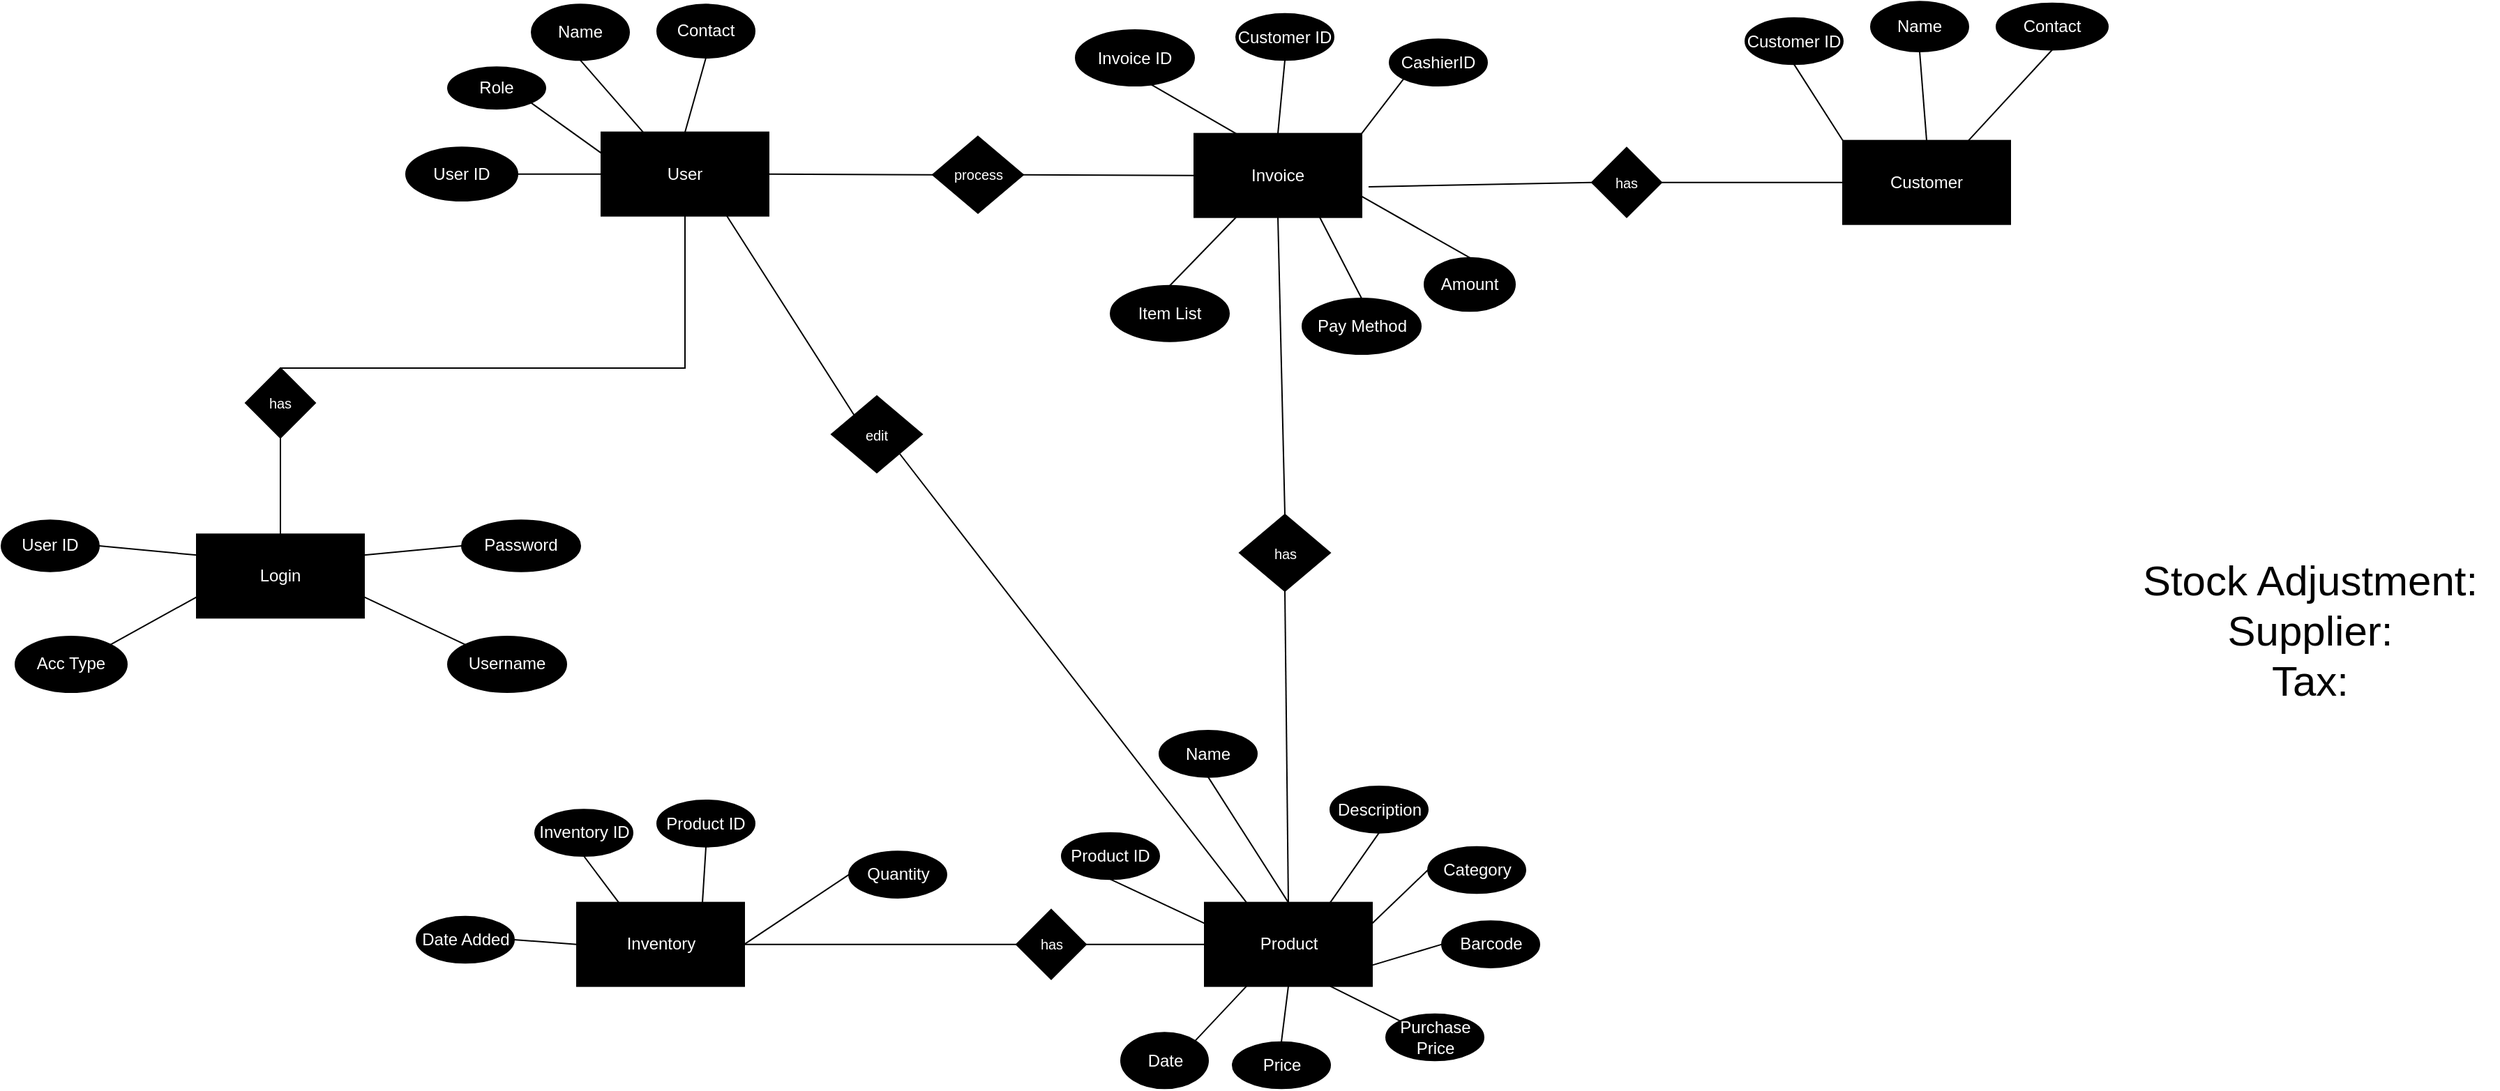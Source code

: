 <mxfile version="21.6.5" type="github">
  <diagram name="Page-1" id="E8DoeHewYqy99Y1Kgtmo">
    <mxGraphModel dx="2806" dy="1076" grid="1" gridSize="10" guides="1" tooltips="1" connect="1" arrows="1" fold="1" page="1" pageScale="1" pageWidth="850" pageHeight="1100" math="0" shadow="0">
      <root>
        <mxCell id="0" />
        <mxCell id="1" parent="0" />
        <mxCell id="wZXQosOmkPpw0TDAp2An-1" value="&lt;font color=&quot;#ffffff&quot;&gt;User&lt;/font&gt;" style="rounded=0;whiteSpace=wrap;html=1;fillColor=#000000;" vertex="1" parent="1">
          <mxGeometry x="260" y="320.84" width="120" height="60" as="geometry" />
        </mxCell>
        <mxCell id="wZXQosOmkPpw0TDAp2An-3" value="&lt;font color=&quot;#ffffff&quot;&gt;Customer&lt;/font&gt;" style="rounded=0;whiteSpace=wrap;html=1;fillColor=#000000;" vertex="1" parent="1">
          <mxGeometry x="1150" y="326.84" width="120" height="60" as="geometry" />
        </mxCell>
        <mxCell id="wZXQosOmkPpw0TDAp2An-4" value="&lt;font color=&quot;#ffffff&quot;&gt;Inventory&lt;/font&gt;" style="rounded=0;whiteSpace=wrap;html=1;fillColor=#000000;" vertex="1" parent="1">
          <mxGeometry x="242.5" y="873.33" width="120" height="60" as="geometry" />
        </mxCell>
        <mxCell id="wZXQosOmkPpw0TDAp2An-6" value="&lt;font color=&quot;#ffffff&quot;&gt;Invoice&lt;/font&gt;" style="rounded=0;whiteSpace=wrap;html=1;fillColor=#000000;" vertex="1" parent="1">
          <mxGeometry x="685" y="321.84" width="120" height="60" as="geometry" />
        </mxCell>
        <mxCell id="wZXQosOmkPpw0TDAp2An-7" value="&lt;font style=&quot;font-size: 10px;&quot; color=&quot;#ffffff&quot;&gt;process&lt;/font&gt;" style="rhombus;whiteSpace=wrap;html=1;fillColor=#000000;" vertex="1" parent="1">
          <mxGeometry x="497.5" y="323.84" width="65" height="55" as="geometry" />
        </mxCell>
        <mxCell id="wZXQosOmkPpw0TDAp2An-8" value="&lt;font style=&quot;font-size: 10px;&quot; color=&quot;#ffffff&quot;&gt;has&lt;/font&gt;" style="rhombus;whiteSpace=wrap;html=1;fillColor=#000000;" vertex="1" parent="1">
          <mxGeometry x="970" y="331.84" width="50" height="50" as="geometry" />
        </mxCell>
        <mxCell id="wZXQosOmkPpw0TDAp2An-9" value="User ID" style="ellipse;whiteSpace=wrap;html=1;fontColor=#FFFFFF;fillColor=#000000;" vertex="1" parent="1">
          <mxGeometry x="120" y="331.67" width="80" height="38.33" as="geometry" />
        </mxCell>
        <mxCell id="wZXQosOmkPpw0TDAp2An-10" value="Username" style="ellipse;whiteSpace=wrap;html=1;fontColor=#FFFFFF;fillColor=#000000;" vertex="1" parent="1">
          <mxGeometry x="150" y="682.49" width="85" height="40" as="geometry" />
        </mxCell>
        <mxCell id="wZXQosOmkPpw0TDAp2An-11" value="Password" style="ellipse;whiteSpace=wrap;html=1;fontColor=#FFFFFF;fillColor=#000000;" vertex="1" parent="1">
          <mxGeometry x="160" y="599.16" width="85" height="36.67" as="geometry" />
        </mxCell>
        <mxCell id="wZXQosOmkPpw0TDAp2An-12" value="&lt;font color=&quot;#ffffff&quot;&gt;Login&lt;/font&gt;" style="rounded=0;whiteSpace=wrap;html=1;fillColor=#000000;" vertex="1" parent="1">
          <mxGeometry x="-30" y="609.16" width="120" height="60" as="geometry" />
        </mxCell>
        <mxCell id="wZXQosOmkPpw0TDAp2An-13" value="User ID" style="ellipse;whiteSpace=wrap;html=1;fontColor=#FFFFFF;fillColor=#000000;" vertex="1" parent="1">
          <mxGeometry x="-170" y="599.16" width="70" height="36.66" as="geometry" />
        </mxCell>
        <mxCell id="wZXQosOmkPpw0TDAp2An-14" value="Acc Type" style="ellipse;whiteSpace=wrap;html=1;fontColor=#FFFFFF;fillColor=#000000;" vertex="1" parent="1">
          <mxGeometry x="-160" y="682.49" width="80" height="40" as="geometry" />
        </mxCell>
        <mxCell id="wZXQosOmkPpw0TDAp2An-15" value="Name" style="ellipse;whiteSpace=wrap;html=1;fontColor=#FFFFFF;fillColor=#000000;" vertex="1" parent="1">
          <mxGeometry x="210" y="229.17" width="70" height="40.01" as="geometry" />
        </mxCell>
        <mxCell id="wZXQosOmkPpw0TDAp2An-16" value="Contact" style="ellipse;whiteSpace=wrap;html=1;fontColor=#FFFFFF;fillColor=#000000;" vertex="1" parent="1">
          <mxGeometry x="300" y="229.17" width="70" height="38.34" as="geometry" />
        </mxCell>
        <mxCell id="wZXQosOmkPpw0TDAp2An-17" value="Role" style="ellipse;whiteSpace=wrap;html=1;fontColor=#FFFFFF;fillColor=#000000;" vertex="1" parent="1">
          <mxGeometry x="150" y="274.18" width="70" height="30" as="geometry" />
        </mxCell>
        <mxCell id="wZXQosOmkPpw0TDAp2An-18" value="Invoice ID" style="ellipse;whiteSpace=wrap;html=1;fontColor=#FFFFFF;fillColor=#000000;" vertex="1" parent="1">
          <mxGeometry x="600" y="247.51" width="85" height="40" as="geometry" />
        </mxCell>
        <mxCell id="wZXQosOmkPpw0TDAp2An-19" value="Customer ID" style="ellipse;whiteSpace=wrap;html=1;fontColor=#FFFFFF;fillColor=#000000;" vertex="1" parent="1">
          <mxGeometry x="715" y="235.85" width="70" height="33.33" as="geometry" />
        </mxCell>
        <mxCell id="wZXQosOmkPpw0TDAp2An-20" value="Item List" style="ellipse;whiteSpace=wrap;html=1;fontColor=#FFFFFF;fillColor=#000000;" vertex="1" parent="1">
          <mxGeometry x="625" y="430.84" width="85" height="40" as="geometry" />
        </mxCell>
        <mxCell id="wZXQosOmkPpw0TDAp2An-21" value="Date " style="ellipse;whiteSpace=wrap;html=1;fontColor=#FFFFFF;fillColor=#000000;" vertex="1" parent="1">
          <mxGeometry x="632.5" y="966.66" width="62.5" height="40" as="geometry" />
        </mxCell>
        <mxCell id="wZXQosOmkPpw0TDAp2An-22" value="Amount" style="ellipse;whiteSpace=wrap;html=1;fontColor=#FFFFFF;fillColor=#000000;" vertex="1" parent="1">
          <mxGeometry x="850" y="410.84" width="65" height="38.33" as="geometry" />
        </mxCell>
        <mxCell id="wZXQosOmkPpw0TDAp2An-23" value="Name" style="ellipse;whiteSpace=wrap;html=1;fontColor=#FFFFFF;fillColor=#000000;" vertex="1" parent="1">
          <mxGeometry x="1170" y="227.17" width="70" height="35.84" as="geometry" />
        </mxCell>
        <mxCell id="wZXQosOmkPpw0TDAp2An-24" value="Contact" style="ellipse;whiteSpace=wrap;html=1;fontColor=#FFFFFF;fillColor=#000000;" vertex="1" parent="1">
          <mxGeometry x="1260" y="228.42" width="80" height="33.33" as="geometry" />
        </mxCell>
        <mxCell id="wZXQosOmkPpw0TDAp2An-25" value="&lt;font color=&quot;#ffffff&quot;&gt;Product&lt;/font&gt;" style="rounded=0;whiteSpace=wrap;html=1;fillColor=#000000;" vertex="1" parent="1">
          <mxGeometry x="692.5" y="873.33" width="120" height="60" as="geometry" />
        </mxCell>
        <mxCell id="wZXQosOmkPpw0TDAp2An-26" value="Customer ID" style="ellipse;whiteSpace=wrap;html=1;fontColor=#FFFFFF;fillColor=#000000;" vertex="1" parent="1">
          <mxGeometry x="1080" y="238.85" width="70" height="33.33" as="geometry" />
        </mxCell>
        <mxCell id="wZXQosOmkPpw0TDAp2An-27" value="Product ID" style="ellipse;whiteSpace=wrap;html=1;fontColor=#FFFFFF;fillColor=#000000;" vertex="1" parent="1">
          <mxGeometry x="590" y="823.33" width="70" height="33.33" as="geometry" />
        </mxCell>
        <mxCell id="wZXQosOmkPpw0TDAp2An-29" value="Barcode" style="ellipse;whiteSpace=wrap;html=1;fontColor=#FFFFFF;fillColor=#000000;" vertex="1" parent="1">
          <mxGeometry x="862.5" y="886.66" width="70" height="33.33" as="geometry" />
        </mxCell>
        <mxCell id="wZXQosOmkPpw0TDAp2An-31" value="Price" style="ellipse;whiteSpace=wrap;html=1;fontColor=#FFFFFF;fillColor=#000000;" vertex="1" parent="1">
          <mxGeometry x="712.5" y="973.33" width="70" height="33.33" as="geometry" />
        </mxCell>
        <mxCell id="wZXQosOmkPpw0TDAp2An-32" value="Category" style="ellipse;whiteSpace=wrap;html=1;fontColor=#FFFFFF;fillColor=#000000;" vertex="1" parent="1">
          <mxGeometry x="852.5" y="833.33" width="70" height="33.33" as="geometry" />
        </mxCell>
        <mxCell id="wZXQosOmkPpw0TDAp2An-33" value="Description" style="ellipse;whiteSpace=wrap;html=1;fontColor=#FFFFFF;fillColor=#000000;" vertex="1" parent="1">
          <mxGeometry x="782.5" y="790" width="70" height="33.33" as="geometry" />
        </mxCell>
        <mxCell id="wZXQosOmkPpw0TDAp2An-34" value="Name" style="ellipse;whiteSpace=wrap;html=1;fontColor=#FFFFFF;fillColor=#000000;" vertex="1" parent="1">
          <mxGeometry x="660" y="750" width="70" height="33.33" as="geometry" />
        </mxCell>
        <mxCell id="wZXQosOmkPpw0TDAp2An-35" value="Inventory ID" style="ellipse;whiteSpace=wrap;html=1;fontColor=#FFFFFF;fillColor=#000000;" vertex="1" parent="1">
          <mxGeometry x="212.5" y="806.67" width="70" height="33.33" as="geometry" />
        </mxCell>
        <mxCell id="wZXQosOmkPpw0TDAp2An-36" value="Quantity" style="ellipse;whiteSpace=wrap;html=1;fontColor=#FFFFFF;fillColor=#000000;" vertex="1" parent="1">
          <mxGeometry x="437.5" y="836.66" width="70" height="33.33" as="geometry" />
        </mxCell>
        <mxCell id="wZXQosOmkPpw0TDAp2An-37" value="Product ID" style="ellipse;whiteSpace=wrap;html=1;fontColor=#FFFFFF;fillColor=#000000;" vertex="1" parent="1">
          <mxGeometry x="300" y="800" width="70" height="33.33" as="geometry" />
        </mxCell>
        <mxCell id="wZXQosOmkPpw0TDAp2An-42" value="Date Added" style="ellipse;whiteSpace=wrap;html=1;fontColor=#FFFFFF;fillColor=#000000;" vertex="1" parent="1">
          <mxGeometry x="127.5" y="883.33" width="70" height="33.33" as="geometry" />
        </mxCell>
        <mxCell id="wZXQosOmkPpw0TDAp2An-44" value="Pay Method" style="ellipse;whiteSpace=wrap;html=1;fontColor=#FFFFFF;fillColor=#000000;" vertex="1" parent="1">
          <mxGeometry x="762.5" y="440" width="85" height="40" as="geometry" />
        </mxCell>
        <mxCell id="wZXQosOmkPpw0TDAp2An-45" value="CashierID" style="ellipse;whiteSpace=wrap;html=1;fontColor=#FFFFFF;fillColor=#000000;" vertex="1" parent="1">
          <mxGeometry x="825" y="254.18" width="70" height="33.33" as="geometry" />
        </mxCell>
        <mxCell id="wZXQosOmkPpw0TDAp2An-46" value="Purchase Price" style="ellipse;whiteSpace=wrap;html=1;fontColor=#FFFFFF;fillColor=#000000;" vertex="1" parent="1">
          <mxGeometry x="822.5" y="953.33" width="70" height="33.33" as="geometry" />
        </mxCell>
        <mxCell id="wZXQosOmkPpw0TDAp2An-50" value="" style="endArrow=none;html=1;rounded=0;exitX=1;exitY=0.5;exitDx=0;exitDy=0;entryX=0;entryY=0.5;entryDx=0;entryDy=0;" edge="1" parent="1" source="wZXQosOmkPpw0TDAp2An-42" target="wZXQosOmkPpw0TDAp2An-4">
          <mxGeometry width="50" height="50" relative="1" as="geometry">
            <mxPoint x="292.5" y="1020" as="sourcePoint" />
            <mxPoint x="342.5" y="970" as="targetPoint" />
          </mxGeometry>
        </mxCell>
        <mxCell id="wZXQosOmkPpw0TDAp2An-51" value="" style="endArrow=none;html=1;rounded=0;exitX=1;exitY=0.5;exitDx=0;exitDy=0;entryX=0;entryY=0.5;entryDx=0;entryDy=0;" edge="1" parent="1" source="wZXQosOmkPpw0TDAp2An-4" target="wZXQosOmkPpw0TDAp2An-36">
          <mxGeometry width="50" height="50" relative="1" as="geometry">
            <mxPoint x="482.5" y="1020" as="sourcePoint" />
            <mxPoint x="532.5" y="970" as="targetPoint" />
          </mxGeometry>
        </mxCell>
        <mxCell id="wZXQosOmkPpw0TDAp2An-53" value="" style="endArrow=none;html=1;rounded=0;exitX=0.5;exitY=1;exitDx=0;exitDy=0;entryX=0.75;entryY=0;entryDx=0;entryDy=0;" edge="1" parent="1" source="wZXQosOmkPpw0TDAp2An-37" target="wZXQosOmkPpw0TDAp2An-4">
          <mxGeometry width="50" height="50" relative="1" as="geometry">
            <mxPoint x="442.5" y="1040" as="sourcePoint" />
            <mxPoint x="492.5" y="990" as="targetPoint" />
          </mxGeometry>
        </mxCell>
        <mxCell id="wZXQosOmkPpw0TDAp2An-54" value="" style="endArrow=none;html=1;rounded=0;entryX=0.25;entryY=0;entryDx=0;entryDy=0;exitX=0.5;exitY=1;exitDx=0;exitDy=0;" edge="1" parent="1" source="wZXQosOmkPpw0TDAp2An-35" target="wZXQosOmkPpw0TDAp2An-4">
          <mxGeometry width="50" height="50" relative="1" as="geometry">
            <mxPoint x="142.5" y="870" as="sourcePoint" />
            <mxPoint x="192.5" y="820" as="targetPoint" />
          </mxGeometry>
        </mxCell>
        <mxCell id="wZXQosOmkPpw0TDAp2An-55" value="" style="endArrow=none;html=1;rounded=0;entryX=0.5;entryY=1;entryDx=0;entryDy=0;exitX=0;exitY=0.25;exitDx=0;exitDy=0;" edge="1" parent="1" source="wZXQosOmkPpw0TDAp2An-25" target="wZXQosOmkPpw0TDAp2An-27">
          <mxGeometry width="50" height="50" relative="1" as="geometry">
            <mxPoint x="562.5" y="973.33" as="sourcePoint" />
            <mxPoint x="612.5" y="923.33" as="targetPoint" />
          </mxGeometry>
        </mxCell>
        <mxCell id="wZXQosOmkPpw0TDAp2An-56" value="" style="endArrow=none;html=1;rounded=0;exitX=0.5;exitY=1;exitDx=0;exitDy=0;entryX=0.5;entryY=0;entryDx=0;entryDy=0;" edge="1" parent="1" source="wZXQosOmkPpw0TDAp2An-34" target="wZXQosOmkPpw0TDAp2An-25">
          <mxGeometry width="50" height="50" relative="1" as="geometry">
            <mxPoint x="972.5" y="893.33" as="sourcePoint" />
            <mxPoint x="1022.5" y="843.33" as="targetPoint" />
          </mxGeometry>
        </mxCell>
        <mxCell id="wZXQosOmkPpw0TDAp2An-57" value="" style="endArrow=none;html=1;rounded=0;exitX=0.75;exitY=0;exitDx=0;exitDy=0;entryX=0.5;entryY=1;entryDx=0;entryDy=0;" edge="1" parent="1" source="wZXQosOmkPpw0TDAp2An-25" target="wZXQosOmkPpw0TDAp2An-33">
          <mxGeometry width="50" height="50" relative="1" as="geometry">
            <mxPoint x="1062.5" y="873.33" as="sourcePoint" />
            <mxPoint x="1112.5" y="823.33" as="targetPoint" />
          </mxGeometry>
        </mxCell>
        <mxCell id="wZXQosOmkPpw0TDAp2An-58" value="" style="endArrow=none;html=1;rounded=0;exitX=1;exitY=0.25;exitDx=0;exitDy=0;entryX=0;entryY=0.5;entryDx=0;entryDy=0;" edge="1" parent="1" source="wZXQosOmkPpw0TDAp2An-25" target="wZXQosOmkPpw0TDAp2An-32">
          <mxGeometry width="50" height="50" relative="1" as="geometry">
            <mxPoint x="852.5" y="963.33" as="sourcePoint" />
            <mxPoint x="902.5" y="913.33" as="targetPoint" />
          </mxGeometry>
        </mxCell>
        <mxCell id="wZXQosOmkPpw0TDAp2An-59" value="" style="endArrow=none;html=1;rounded=0;exitX=1;exitY=0.75;exitDx=0;exitDy=0;entryX=0;entryY=0.5;entryDx=0;entryDy=0;" edge="1" parent="1" source="wZXQosOmkPpw0TDAp2An-25" target="wZXQosOmkPpw0TDAp2An-29">
          <mxGeometry width="50" height="50" relative="1" as="geometry">
            <mxPoint x="972.5" y="933.33" as="sourcePoint" />
            <mxPoint x="852.5" y="923.33" as="targetPoint" />
          </mxGeometry>
        </mxCell>
        <mxCell id="wZXQosOmkPpw0TDAp2An-60" value="" style="endArrow=none;html=1;rounded=0;exitX=0.75;exitY=1;exitDx=0;exitDy=0;entryX=0;entryY=0;entryDx=0;entryDy=0;" edge="1" parent="1" source="wZXQosOmkPpw0TDAp2An-25" target="wZXQosOmkPpw0TDAp2An-46">
          <mxGeometry width="50" height="50" relative="1" as="geometry">
            <mxPoint x="1032.5" y="1023.33" as="sourcePoint" />
            <mxPoint x="1082.5" y="973.33" as="targetPoint" />
          </mxGeometry>
        </mxCell>
        <mxCell id="wZXQosOmkPpw0TDAp2An-61" value="" style="endArrow=none;html=1;rounded=0;entryX=0.5;entryY=1;entryDx=0;entryDy=0;exitX=0.5;exitY=0;exitDx=0;exitDy=0;" edge="1" parent="1" source="wZXQosOmkPpw0TDAp2An-31" target="wZXQosOmkPpw0TDAp2An-25">
          <mxGeometry width="50" height="50" relative="1" as="geometry">
            <mxPoint x="482.5" y="1063.33" as="sourcePoint" />
            <mxPoint x="532.5" y="1013.33" as="targetPoint" />
          </mxGeometry>
        </mxCell>
        <mxCell id="wZXQosOmkPpw0TDAp2An-62" value="" style="endArrow=none;html=1;rounded=0;entryX=0.25;entryY=1;entryDx=0;entryDy=0;exitX=1;exitY=0;exitDx=0;exitDy=0;" edge="1" parent="1" source="wZXQosOmkPpw0TDAp2An-21" target="wZXQosOmkPpw0TDAp2An-25">
          <mxGeometry width="50" height="50" relative="1" as="geometry">
            <mxPoint x="612.5" y="973.33" as="sourcePoint" />
            <mxPoint x="662.5" y="923.33" as="targetPoint" />
          </mxGeometry>
        </mxCell>
        <mxCell id="wZXQosOmkPpw0TDAp2An-63" style="edgeStyle=orthogonalEdgeStyle;rounded=0;orthogonalLoop=1;jettySize=auto;html=1;exitX=0.5;exitY=1;exitDx=0;exitDy=0;" edge="1" parent="1" source="wZXQosOmkPpw0TDAp2An-15" target="wZXQosOmkPpw0TDAp2An-15">
          <mxGeometry relative="1" as="geometry" />
        </mxCell>
        <mxCell id="wZXQosOmkPpw0TDAp2An-64" value="" style="endArrow=none;html=1;rounded=0;exitX=1;exitY=0.5;exitDx=0;exitDy=0;entryX=0;entryY=0.5;entryDx=0;entryDy=0;" edge="1" parent="1" source="wZXQosOmkPpw0TDAp2An-9" target="wZXQosOmkPpw0TDAp2An-1">
          <mxGeometry width="50" height="50" relative="1" as="geometry">
            <mxPoint x="200" y="449.17" as="sourcePoint" />
            <mxPoint x="250" y="399.17" as="targetPoint" />
          </mxGeometry>
        </mxCell>
        <mxCell id="wZXQosOmkPpw0TDAp2An-65" value="" style="endArrow=none;html=1;rounded=0;exitX=1;exitY=1;exitDx=0;exitDy=0;entryX=0;entryY=0.25;entryDx=0;entryDy=0;" edge="1" parent="1" source="wZXQosOmkPpw0TDAp2An-17" target="wZXQosOmkPpw0TDAp2An-1">
          <mxGeometry width="50" height="50" relative="1" as="geometry">
            <mxPoint x="490" y="249.17" as="sourcePoint" />
            <mxPoint x="540" y="199.17" as="targetPoint" />
          </mxGeometry>
        </mxCell>
        <mxCell id="wZXQosOmkPpw0TDAp2An-66" value="" style="endArrow=none;html=1;rounded=0;exitX=0.5;exitY=1;exitDx=0;exitDy=0;entryX=0.25;entryY=0;entryDx=0;entryDy=0;" edge="1" parent="1" source="wZXQosOmkPpw0TDAp2An-15" target="wZXQosOmkPpw0TDAp2An-1">
          <mxGeometry width="50" height="50" relative="1" as="geometry">
            <mxPoint x="500" y="249.17" as="sourcePoint" />
            <mxPoint x="550" y="199.17" as="targetPoint" />
          </mxGeometry>
        </mxCell>
        <mxCell id="wZXQosOmkPpw0TDAp2An-67" value="" style="endArrow=none;html=1;rounded=0;exitX=0.5;exitY=0;exitDx=0;exitDy=0;entryX=0.5;entryY=1;entryDx=0;entryDy=0;" edge="1" parent="1" source="wZXQosOmkPpw0TDAp2An-1" target="wZXQosOmkPpw0TDAp2An-16">
          <mxGeometry width="50" height="50" relative="1" as="geometry">
            <mxPoint x="410" y="229.17" as="sourcePoint" />
            <mxPoint x="460" y="179.17" as="targetPoint" />
          </mxGeometry>
        </mxCell>
        <mxCell id="wZXQosOmkPpw0TDAp2An-68" value="" style="endArrow=none;html=1;rounded=0;exitX=0.615;exitY=0.951;exitDx=0;exitDy=0;exitPerimeter=0;entryX=0.25;entryY=0;entryDx=0;entryDy=0;" edge="1" parent="1" source="wZXQosOmkPpw0TDAp2An-18" target="wZXQosOmkPpw0TDAp2An-6">
          <mxGeometry width="50" height="50" relative="1" as="geometry">
            <mxPoint x="705" y="540.84" as="sourcePoint" />
            <mxPoint x="755" y="490.84" as="targetPoint" />
          </mxGeometry>
        </mxCell>
        <mxCell id="wZXQosOmkPpw0TDAp2An-69" value="" style="endArrow=none;html=1;rounded=0;exitX=0.5;exitY=0;exitDx=0;exitDy=0;entryX=0.25;entryY=1;entryDx=0;entryDy=0;" edge="1" parent="1" source="wZXQosOmkPpw0TDAp2An-20" target="wZXQosOmkPpw0TDAp2An-6">
          <mxGeometry width="50" height="50" relative="1" as="geometry">
            <mxPoint x="715" y="580.84" as="sourcePoint" />
            <mxPoint x="765" y="530.84" as="targetPoint" />
          </mxGeometry>
        </mxCell>
        <mxCell id="wZXQosOmkPpw0TDAp2An-70" value="" style="endArrow=none;html=1;rounded=0;exitX=0.75;exitY=1;exitDx=0;exitDy=0;entryX=0.5;entryY=0;entryDx=0;entryDy=0;" edge="1" parent="1" source="wZXQosOmkPpw0TDAp2An-6" target="wZXQosOmkPpw0TDAp2An-44">
          <mxGeometry width="50" height="50" relative="1" as="geometry">
            <mxPoint x="755" y="550.84" as="sourcePoint" />
            <mxPoint x="805" y="500.84" as="targetPoint" />
          </mxGeometry>
        </mxCell>
        <mxCell id="wZXQosOmkPpw0TDAp2An-71" value="" style="endArrow=none;html=1;rounded=0;exitX=0.5;exitY=0;exitDx=0;exitDy=0;entryX=0.5;entryY=1;entryDx=0;entryDy=0;" edge="1" parent="1" source="wZXQosOmkPpw0TDAp2An-6" target="wZXQosOmkPpw0TDAp2An-19">
          <mxGeometry width="50" height="50" relative="1" as="geometry">
            <mxPoint x="1055" y="590.84" as="sourcePoint" />
            <mxPoint x="1105" y="540.84" as="targetPoint" />
          </mxGeometry>
        </mxCell>
        <mxCell id="wZXQosOmkPpw0TDAp2An-72" value="" style="endArrow=none;html=1;rounded=0;exitX=1;exitY=0;exitDx=0;exitDy=0;entryX=0;entryY=1;entryDx=0;entryDy=0;" edge="1" parent="1" source="wZXQosOmkPpw0TDAp2An-6" target="wZXQosOmkPpw0TDAp2An-45">
          <mxGeometry width="50" height="50" relative="1" as="geometry">
            <mxPoint x="1015" y="610.84" as="sourcePoint" />
            <mxPoint x="1065" y="560.84" as="targetPoint" />
          </mxGeometry>
        </mxCell>
        <mxCell id="wZXQosOmkPpw0TDAp2An-73" value="" style="endArrow=none;html=1;rounded=0;exitX=1;exitY=0.75;exitDx=0;exitDy=0;entryX=0.5;entryY=0;entryDx=0;entryDy=0;" edge="1" parent="1" source="wZXQosOmkPpw0TDAp2An-6" target="wZXQosOmkPpw0TDAp2An-22">
          <mxGeometry width="50" height="50" relative="1" as="geometry">
            <mxPoint x="855" y="620.84" as="sourcePoint" />
            <mxPoint x="905" y="570.84" as="targetPoint" />
          </mxGeometry>
        </mxCell>
        <mxCell id="wZXQosOmkPpw0TDAp2An-74" value="" style="endArrow=none;html=1;rounded=0;exitX=0.5;exitY=1;exitDx=0;exitDy=0;entryX=0;entryY=0;entryDx=0;entryDy=0;" edge="1" parent="1" source="wZXQosOmkPpw0TDAp2An-26" target="wZXQosOmkPpw0TDAp2An-3">
          <mxGeometry width="50" height="50" relative="1" as="geometry">
            <mxPoint x="1260" y="537.17" as="sourcePoint" />
            <mxPoint x="1310" y="487.17" as="targetPoint" />
          </mxGeometry>
        </mxCell>
        <mxCell id="wZXQosOmkPpw0TDAp2An-75" value="" style="endArrow=none;html=1;rounded=0;exitX=0.5;exitY=1;exitDx=0;exitDy=0;entryX=0.5;entryY=0;entryDx=0;entryDy=0;" edge="1" parent="1" source="wZXQosOmkPpw0TDAp2An-23" target="wZXQosOmkPpw0TDAp2An-3">
          <mxGeometry width="50" height="50" relative="1" as="geometry">
            <mxPoint x="1180" y="557.17" as="sourcePoint" />
            <mxPoint x="1230" y="507.17" as="targetPoint" />
          </mxGeometry>
        </mxCell>
        <mxCell id="wZXQosOmkPpw0TDAp2An-76" value="" style="endArrow=none;html=1;rounded=0;exitX=0.75;exitY=0;exitDx=0;exitDy=0;entryX=0.5;entryY=1;entryDx=0;entryDy=0;" edge="1" parent="1" source="wZXQosOmkPpw0TDAp2An-3" target="wZXQosOmkPpw0TDAp2An-24">
          <mxGeometry width="50" height="50" relative="1" as="geometry">
            <mxPoint x="1370" y="367.17" as="sourcePoint" />
            <mxPoint x="1420" y="317.17" as="targetPoint" />
          </mxGeometry>
        </mxCell>
        <mxCell id="wZXQosOmkPpw0TDAp2An-77" value="" style="endArrow=none;html=1;rounded=0;exitX=1;exitY=0.5;exitDx=0;exitDy=0;entryX=0;entryY=0.25;entryDx=0;entryDy=0;" edge="1" parent="1" source="wZXQosOmkPpw0TDAp2An-13" target="wZXQosOmkPpw0TDAp2An-12">
          <mxGeometry width="50" height="50" relative="1" as="geometry">
            <mxPoint x="-90" y="617.49" as="sourcePoint" />
            <mxPoint x="-40" y="592.49" as="targetPoint" />
          </mxGeometry>
        </mxCell>
        <mxCell id="wZXQosOmkPpw0TDAp2An-79" value="" style="endArrow=none;html=1;rounded=0;exitX=1;exitY=0;exitDx=0;exitDy=0;entryX=0;entryY=0.75;entryDx=0;entryDy=0;" edge="1" parent="1" source="wZXQosOmkPpw0TDAp2An-14" target="wZXQosOmkPpw0TDAp2An-12">
          <mxGeometry width="50" height="50" relative="1" as="geometry">
            <mxPoint x="20" y="872.49" as="sourcePoint" />
            <mxPoint x="70" y="822.49" as="targetPoint" />
          </mxGeometry>
        </mxCell>
        <mxCell id="wZXQosOmkPpw0TDAp2An-80" value="" style="endArrow=none;html=1;rounded=0;exitX=1;exitY=0.25;exitDx=0;exitDy=0;entryX=0;entryY=0.5;entryDx=0;entryDy=0;" edge="1" parent="1" source="wZXQosOmkPpw0TDAp2An-12" target="wZXQosOmkPpw0TDAp2An-11">
          <mxGeometry width="50" height="50" relative="1" as="geometry">
            <mxPoint x="250" y="772.49" as="sourcePoint" />
            <mxPoint x="300" y="722.49" as="targetPoint" />
          </mxGeometry>
        </mxCell>
        <mxCell id="wZXQosOmkPpw0TDAp2An-81" value="" style="endArrow=none;html=1;rounded=0;entryX=1;entryY=0.75;entryDx=0;entryDy=0;exitX=0;exitY=0;exitDx=0;exitDy=0;" edge="1" parent="1" source="wZXQosOmkPpw0TDAp2An-10" target="wZXQosOmkPpw0TDAp2An-12">
          <mxGeometry width="50" height="50" relative="1" as="geometry">
            <mxPoint x="70" y="812.49" as="sourcePoint" />
            <mxPoint x="120" y="762.49" as="targetPoint" />
          </mxGeometry>
        </mxCell>
        <mxCell id="wZXQosOmkPpw0TDAp2An-82" value="&lt;font style=&quot;font-size: 10px;&quot; color=&quot;#ffffff&quot;&gt;has&lt;/font&gt;" style="rhombus;whiteSpace=wrap;html=1;fillColor=#000000;" vertex="1" parent="1">
          <mxGeometry x="557.5" y="878.33" width="50" height="50" as="geometry" />
        </mxCell>
        <mxCell id="wZXQosOmkPpw0TDAp2An-83" value="" style="endArrow=none;html=1;rounded=0;entryX=0;entryY=0.5;entryDx=0;entryDy=0;exitX=1;exitY=0.5;exitDx=0;exitDy=0;" edge="1" parent="1" source="wZXQosOmkPpw0TDAp2An-4" target="wZXQosOmkPpw0TDAp2An-82">
          <mxGeometry width="50" height="50" relative="1" as="geometry">
            <mxPoint x="367.5" y="903.33" as="sourcePoint" />
            <mxPoint x="517.5" y="963.33" as="targetPoint" />
          </mxGeometry>
        </mxCell>
        <mxCell id="wZXQosOmkPpw0TDAp2An-84" value="" style="endArrow=none;html=1;rounded=0;exitX=1;exitY=0.5;exitDx=0;exitDy=0;entryX=0;entryY=0.5;entryDx=0;entryDy=0;" edge="1" parent="1" source="wZXQosOmkPpw0TDAp2An-82" target="wZXQosOmkPpw0TDAp2An-25">
          <mxGeometry width="50" height="50" relative="1" as="geometry">
            <mxPoint x="637.5" y="953.33" as="sourcePoint" />
            <mxPoint x="687.5" y="903.33" as="targetPoint" />
          </mxGeometry>
        </mxCell>
        <mxCell id="wZXQosOmkPpw0TDAp2An-85" value="" style="endArrow=none;html=1;rounded=0;exitX=1;exitY=0.5;exitDx=0;exitDy=0;entryX=0;entryY=0.5;entryDx=0;entryDy=0;" edge="1" parent="1" source="wZXQosOmkPpw0TDAp2An-1" target="wZXQosOmkPpw0TDAp2An-7">
          <mxGeometry width="50" height="50" relative="1" as="geometry">
            <mxPoint x="360" y="460" as="sourcePoint" />
            <mxPoint x="410" y="410" as="targetPoint" />
          </mxGeometry>
        </mxCell>
        <mxCell id="wZXQosOmkPpw0TDAp2An-86" value="" style="endArrow=none;html=1;rounded=0;exitX=1;exitY=0.5;exitDx=0;exitDy=0;entryX=0;entryY=0.5;entryDx=0;entryDy=0;" edge="1" parent="1" source="wZXQosOmkPpw0TDAp2An-7" target="wZXQosOmkPpw0TDAp2An-6">
          <mxGeometry width="50" height="50" relative="1" as="geometry">
            <mxPoint x="640" y="400" as="sourcePoint" />
            <mxPoint x="690" y="350" as="targetPoint" />
          </mxGeometry>
        </mxCell>
        <mxCell id="wZXQosOmkPpw0TDAp2An-88" value="" style="endArrow=none;html=1;rounded=0;exitX=1;exitY=0.5;exitDx=0;exitDy=0;entryX=0;entryY=0.5;entryDx=0;entryDy=0;" edge="1" parent="1" source="wZXQosOmkPpw0TDAp2An-8" target="wZXQosOmkPpw0TDAp2An-3">
          <mxGeometry width="50" height="50" relative="1" as="geometry">
            <mxPoint x="1130" y="490" as="sourcePoint" />
            <mxPoint x="1180" y="440" as="targetPoint" />
          </mxGeometry>
        </mxCell>
        <mxCell id="wZXQosOmkPpw0TDAp2An-89" value="" style="endArrow=none;html=1;rounded=0;entryX=0;entryY=0.5;entryDx=0;entryDy=0;" edge="1" parent="1" target="wZXQosOmkPpw0TDAp2An-8">
          <mxGeometry width="50" height="50" relative="1" as="geometry">
            <mxPoint x="810" y="360" as="sourcePoint" />
            <mxPoint x="970" y="490" as="targetPoint" />
          </mxGeometry>
        </mxCell>
        <mxCell id="wZXQosOmkPpw0TDAp2An-90" value="&lt;font style=&quot;font-size: 10px;&quot; color=&quot;#ffffff&quot;&gt;has&lt;/font&gt;" style="rhombus;whiteSpace=wrap;html=1;fillColor=#000000;" vertex="1" parent="1">
          <mxGeometry x="5" y="490" width="50" height="50" as="geometry" />
        </mxCell>
        <mxCell id="wZXQosOmkPpw0TDAp2An-91" value="" style="endArrow=none;html=1;rounded=0;exitX=0.5;exitY=0;exitDx=0;exitDy=0;entryX=0.5;entryY=1;entryDx=0;entryDy=0;" edge="1" parent="1" source="wZXQosOmkPpw0TDAp2An-90" target="wZXQosOmkPpw0TDAp2An-1">
          <mxGeometry width="50" height="50" relative="1" as="geometry">
            <mxPoint x="340" y="450" as="sourcePoint" />
            <mxPoint x="390" y="400" as="targetPoint" />
            <Array as="points">
              <mxPoint x="320" y="490" />
            </Array>
          </mxGeometry>
        </mxCell>
        <mxCell id="wZXQosOmkPpw0TDAp2An-92" value="" style="endArrow=none;html=1;rounded=0;exitX=0.5;exitY=0;exitDx=0;exitDy=0;entryX=0.5;entryY=1;entryDx=0;entryDy=0;" edge="1" parent="1" source="wZXQosOmkPpw0TDAp2An-12" target="wZXQosOmkPpw0TDAp2An-90">
          <mxGeometry width="50" height="50" relative="1" as="geometry">
            <mxPoint x="150" y="539.16" as="sourcePoint" />
            <mxPoint x="200" y="489.16" as="targetPoint" />
          </mxGeometry>
        </mxCell>
        <mxCell id="wZXQosOmkPpw0TDAp2An-93" value="&lt;font style=&quot;font-size: 10px;&quot; color=&quot;#ffffff&quot;&gt;has&lt;/font&gt;" style="rhombus;whiteSpace=wrap;html=1;fillColor=#000000;" vertex="1" parent="1">
          <mxGeometry x="717.5" y="595" width="65" height="55" as="geometry" />
        </mxCell>
        <mxCell id="wZXQosOmkPpw0TDAp2An-95" value="" style="endArrow=none;html=1;rounded=0;entryX=0.5;entryY=1;entryDx=0;entryDy=0;exitX=0.5;exitY=0;exitDx=0;exitDy=0;" edge="1" parent="1" source="wZXQosOmkPpw0TDAp2An-93" target="wZXQosOmkPpw0TDAp2An-6">
          <mxGeometry width="50" height="50" relative="1" as="geometry">
            <mxPoint x="680" y="570" as="sourcePoint" />
            <mxPoint x="730" y="520" as="targetPoint" />
          </mxGeometry>
        </mxCell>
        <mxCell id="wZXQosOmkPpw0TDAp2An-96" value="" style="endArrow=none;html=1;rounded=0;exitX=0.5;exitY=1;exitDx=0;exitDy=0;entryX=0.5;entryY=0;entryDx=0;entryDy=0;" edge="1" parent="1" source="wZXQosOmkPpw0TDAp2An-93" target="wZXQosOmkPpw0TDAp2An-25">
          <mxGeometry width="50" height="50" relative="1" as="geometry">
            <mxPoint x="870" y="750" as="sourcePoint" />
            <mxPoint x="920" y="700" as="targetPoint" />
          </mxGeometry>
        </mxCell>
        <mxCell id="wZXQosOmkPpw0TDAp2An-98" value="&lt;font style=&quot;font-size: 10px;&quot; color=&quot;#ffffff&quot;&gt;edit&lt;/font&gt;" style="rhombus;whiteSpace=wrap;html=1;fillColor=#000000;" vertex="1" parent="1">
          <mxGeometry x="425" y="510.0" width="65" height="55" as="geometry" />
        </mxCell>
        <mxCell id="wZXQosOmkPpw0TDAp2An-99" value="" style="endArrow=none;html=1;rounded=0;exitX=0.75;exitY=1;exitDx=0;exitDy=0;entryX=0;entryY=0;entryDx=0;entryDy=0;" edge="1" parent="1" source="wZXQosOmkPpw0TDAp2An-1" target="wZXQosOmkPpw0TDAp2An-98">
          <mxGeometry width="50" height="50" relative="1" as="geometry">
            <mxPoint x="470" y="460" as="sourcePoint" />
            <mxPoint x="520" y="410" as="targetPoint" />
          </mxGeometry>
        </mxCell>
        <mxCell id="wZXQosOmkPpw0TDAp2An-100" value="" style="endArrow=none;html=1;rounded=0;entryX=1;entryY=1;entryDx=0;entryDy=0;exitX=0.25;exitY=0;exitDx=0;exitDy=0;" edge="1" parent="1" source="wZXQosOmkPpw0TDAp2An-25" target="wZXQosOmkPpw0TDAp2An-98">
          <mxGeometry width="50" height="50" relative="1" as="geometry">
            <mxPoint x="540" y="660" as="sourcePoint" />
            <mxPoint x="590" y="610" as="targetPoint" />
          </mxGeometry>
        </mxCell>
        <mxCell id="wZXQosOmkPpw0TDAp2An-101" value="&lt;font style=&quot;font-size: 30px;&quot;&gt;&lt;br&gt;Stock Adjustment:&lt;br&gt;Supplier:&lt;br&gt;Tax:&lt;br&gt;&lt;ul style=&quot;border: 0px solid rgb(217, 217, 227); box-sizing: border-box; --tw-border-spacing-x: 0; --tw-border-spacing-y: 0; --tw-translate-x: 0; --tw-translate-y: 0; --tw-rotate: 0; --tw-skew-x: 0; --tw-skew-y: 0; --tw-scale-x: 1; --tw-scale-y: 1; --tw-pan-x: ; --tw-pan-y: ; --tw-pinch-zoom: ; --tw-scroll-snap-strictness: proximity; --tw-gradient-from-position: ; --tw-gradient-via-position: ; --tw-gradient-to-position: ; --tw-ordinal: ; --tw-slashed-zero: ; --tw-numeric-figure: ; --tw-numeric-spacing: ; --tw-numeric-fraction: ; --tw-ring-inset: ; --tw-ring-offset-width: 0px; --tw-ring-offset-color: #fff; --tw-ring-color: rgba(69,89,164,.5); --tw-ring-offset-shadow: 0 0 transparent; --tw-ring-shadow: 0 0 transparent; --tw-shadow: 0 0 transparent; --tw-shadow-colored: 0 0 transparent; --tw-blur: ; --tw-brightness: ; --tw-contrast: ; --tw-grayscale: ; --tw-hue-rotate: ; --tw-invert: ; --tw-saturate: ; --tw-sepia: ; --tw-drop-shadow: ; --tw-backdrop-blur: ; --tw-backdrop-brightness: ; --tw-backdrop-contrast: ; --tw-backdrop-grayscale: ; --tw-backdrop-hue-rotate: ; --tw-backdrop-invert: ; --tw-backdrop-opacity: ; --tw-backdrop-saturate: ; --tw-backdrop-sepia: ; list-style-position: initial; list-style-image: initial; margin: 0px 0px 0px 1rem; padding: 0px; display: flex; flex-direction: column; color: rgb(209, 213, 219); font-family: Söhne, ui-sans-serif, system-ui, -apple-system, &amp;quot;Segoe UI&amp;quot;, Roboto, Ubuntu, Cantarell, &amp;quot;Noto Sans&amp;quot;, sans-serif, &amp;quot;Helvetica Neue&amp;quot;, Arial, &amp;quot;Apple Color Emoji&amp;quot;, &amp;quot;Segoe UI Emoji&amp;quot;, &amp;quot;Segoe UI Symbol&amp;quot;, &amp;quot;Noto Color Emoji&amp;quot;; font-size: 16px; text-align: left; background-color: rgb(68, 70, 84);&quot;&gt;&lt;/ul&gt;&lt;/font&gt;" style="text;html=1;strokeColor=none;fillColor=none;align=center;verticalAlign=middle;whiteSpace=wrap;rounded=0;" vertex="1" parent="1">
          <mxGeometry x="1350" y="470" width="270" height="380" as="geometry" />
        </mxCell>
      </root>
    </mxGraphModel>
  </diagram>
</mxfile>
